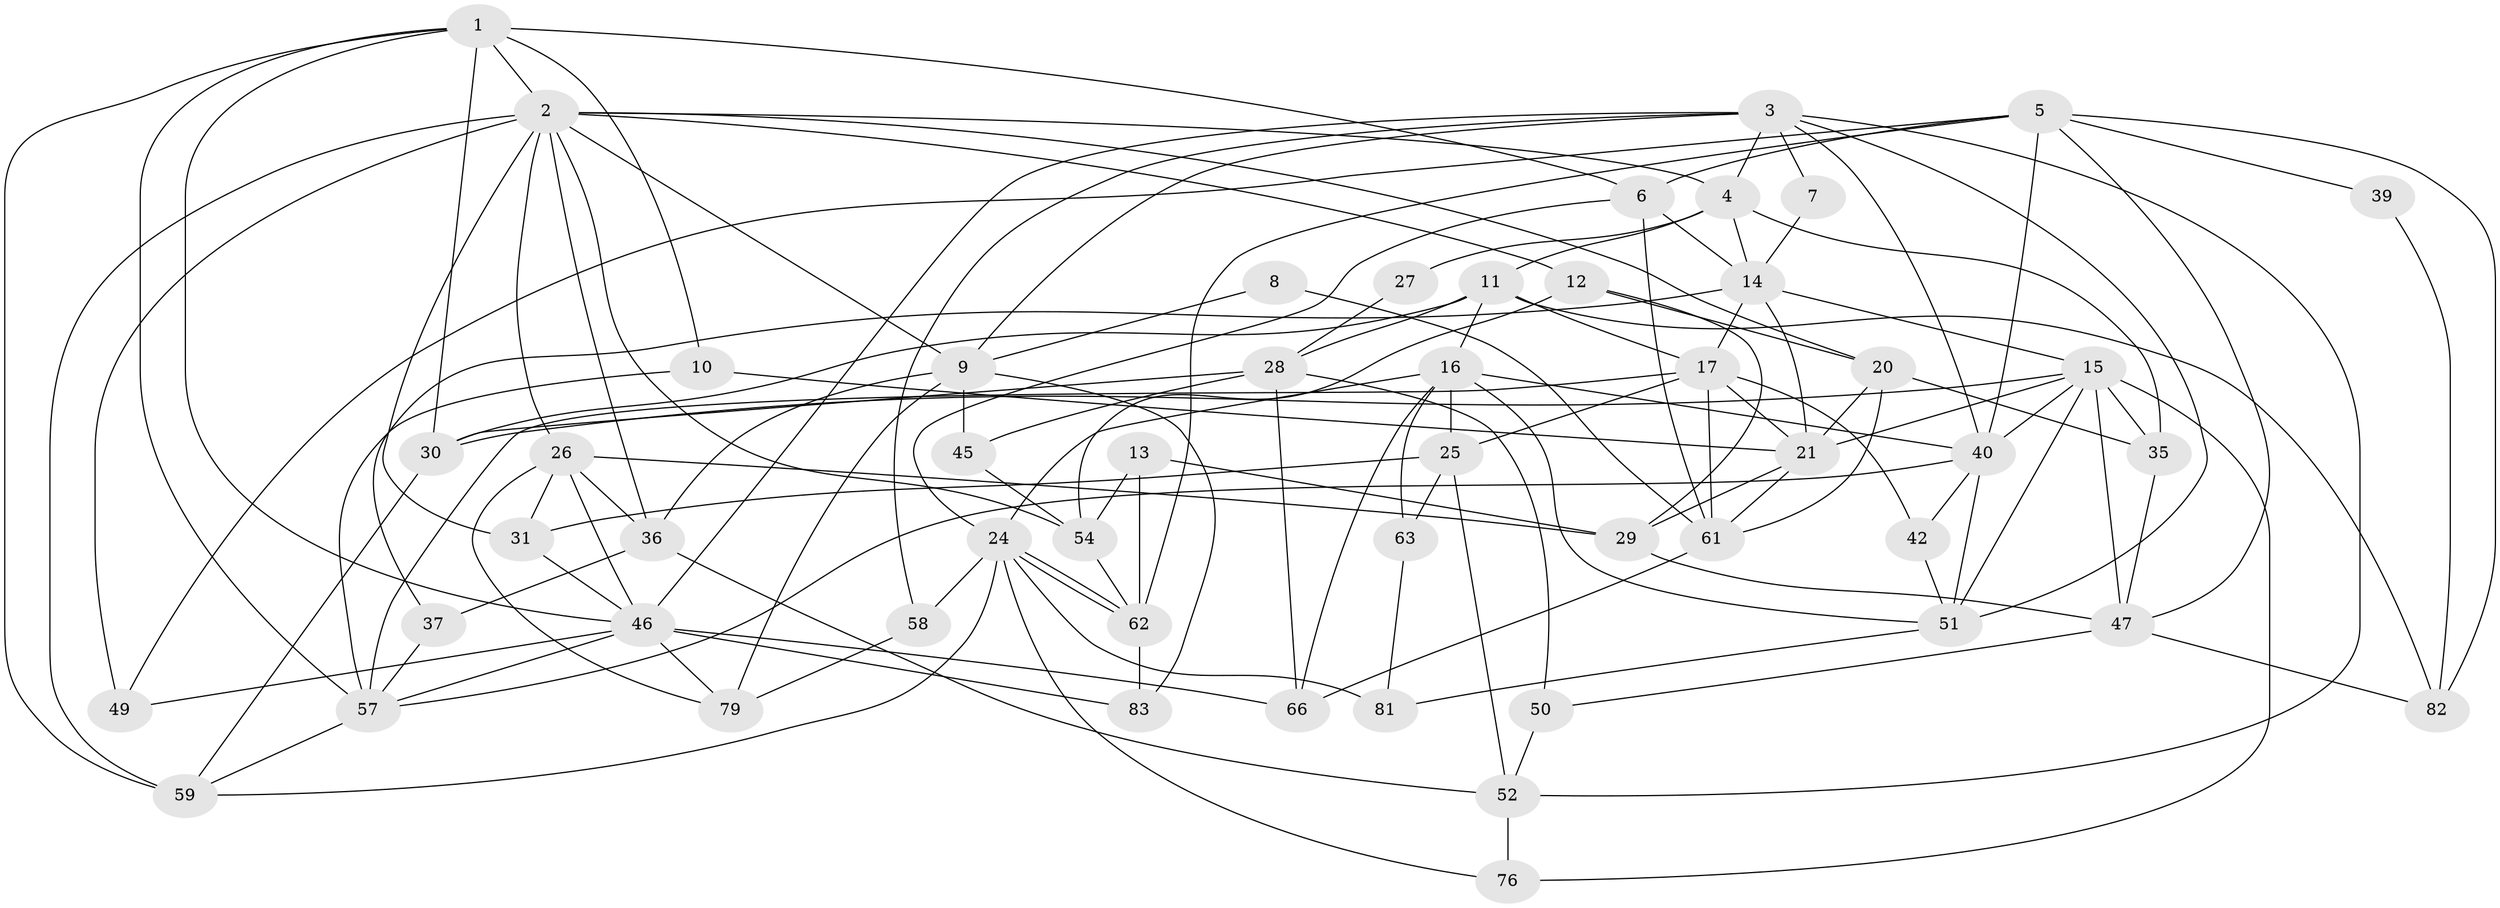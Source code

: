// original degree distribution, {4: 0.313953488372093, 7: 0.03488372093023256, 5: 0.13953488372093023, 6: 0.06976744186046512, 2: 0.06976744186046512, 3: 0.3488372093023256, 9: 0.011627906976744186, 8: 0.011627906976744186}
// Generated by graph-tools (version 1.1) at 2025/42/03/06/25 10:42:00]
// undirected, 53 vertices, 134 edges
graph export_dot {
graph [start="1"]
  node [color=gray90,style=filled];
  1 [super="+38"];
  2 [super="+18"];
  3 [super="+60"];
  4 [super="+22"];
  5 [super="+41"];
  6 [super="+68"];
  7;
  8;
  9 [super="+73"];
  10;
  11 [super="+23"];
  12;
  13 [super="+19"];
  14 [super="+43"];
  15 [super="+53"];
  16 [super="+70"];
  17 [super="+55"];
  20 [super="+65"];
  21 [super="+34"];
  24 [super="+72"];
  25;
  26 [super="+80"];
  27;
  28 [super="+48"];
  29 [super="+32"];
  30 [super="+33"];
  31;
  35 [super="+44"];
  36 [super="+67"];
  37;
  39;
  40 [super="+64"];
  42;
  45;
  46 [super="+56"];
  47 [super="+75"];
  49;
  50;
  51 [super="+74"];
  52 [super="+77"];
  54 [super="+78"];
  57 [super="+86"];
  58;
  59 [super="+84"];
  61 [super="+71"];
  62;
  63;
  66 [super="+69"];
  76;
  79;
  81;
  82;
  83 [super="+85"];
  1 -- 10;
  1 -- 57;
  1 -- 59;
  1 -- 2;
  1 -- 6 [weight=2];
  1 -- 46;
  1 -- 30;
  2 -- 4;
  2 -- 9;
  2 -- 12;
  2 -- 26;
  2 -- 49;
  2 -- 20;
  2 -- 59;
  2 -- 31;
  2 -- 54;
  2 -- 36;
  3 -- 51;
  3 -- 7;
  3 -- 9;
  3 -- 46;
  3 -- 58;
  3 -- 40;
  3 -- 52;
  3 -- 4;
  4 -- 14;
  4 -- 27;
  4 -- 35;
  4 -- 11;
  5 -- 62 [weight=2];
  5 -- 49;
  5 -- 39;
  5 -- 40;
  5 -- 47;
  5 -- 82;
  5 -- 6;
  6 -- 24;
  6 -- 61;
  6 -- 14;
  7 -- 14;
  8 -- 61;
  8 -- 9;
  9 -- 79;
  9 -- 45;
  9 -- 36;
  9 -- 83;
  10 -- 21;
  10 -- 57;
  11 -- 28;
  11 -- 82;
  11 -- 16;
  11 -- 17;
  11 -- 30;
  12 -- 20;
  12 -- 29;
  12 -- 54;
  13 -- 29 [weight=2];
  13 -- 54;
  13 -- 62;
  14 -- 37;
  14 -- 15;
  14 -- 21;
  14 -- 17;
  15 -- 47;
  15 -- 51;
  15 -- 76;
  15 -- 40;
  15 -- 21;
  15 -- 35;
  15 -- 30;
  16 -- 24;
  16 -- 40;
  16 -- 25;
  16 -- 66;
  16 -- 51;
  16 -- 63;
  17 -- 25;
  17 -- 61;
  17 -- 42;
  17 -- 21;
  17 -- 57;
  20 -- 21;
  20 -- 61;
  20 -- 35;
  21 -- 61;
  21 -- 29;
  24 -- 62 [weight=2];
  24 -- 62;
  24 -- 58;
  24 -- 76;
  24 -- 81;
  24 -- 59;
  25 -- 31;
  25 -- 63;
  25 -- 52;
  26 -- 29;
  26 -- 36;
  26 -- 46;
  26 -- 79;
  26 -- 31;
  27 -- 28;
  28 -- 30;
  28 -- 50;
  28 -- 45;
  28 -- 66;
  29 -- 47;
  30 -- 59;
  31 -- 46;
  35 -- 47;
  36 -- 52;
  36 -- 37;
  37 -- 57;
  39 -- 82;
  40 -- 51;
  40 -- 57;
  40 -- 42;
  42 -- 51;
  45 -- 54;
  46 -- 66;
  46 -- 79;
  46 -- 49;
  46 -- 83 [weight=2];
  46 -- 57;
  47 -- 50;
  47 -- 82;
  50 -- 52;
  51 -- 81;
  52 -- 76;
  54 -- 62;
  57 -- 59;
  58 -- 79;
  61 -- 66;
  62 -- 83;
  63 -- 81;
}
